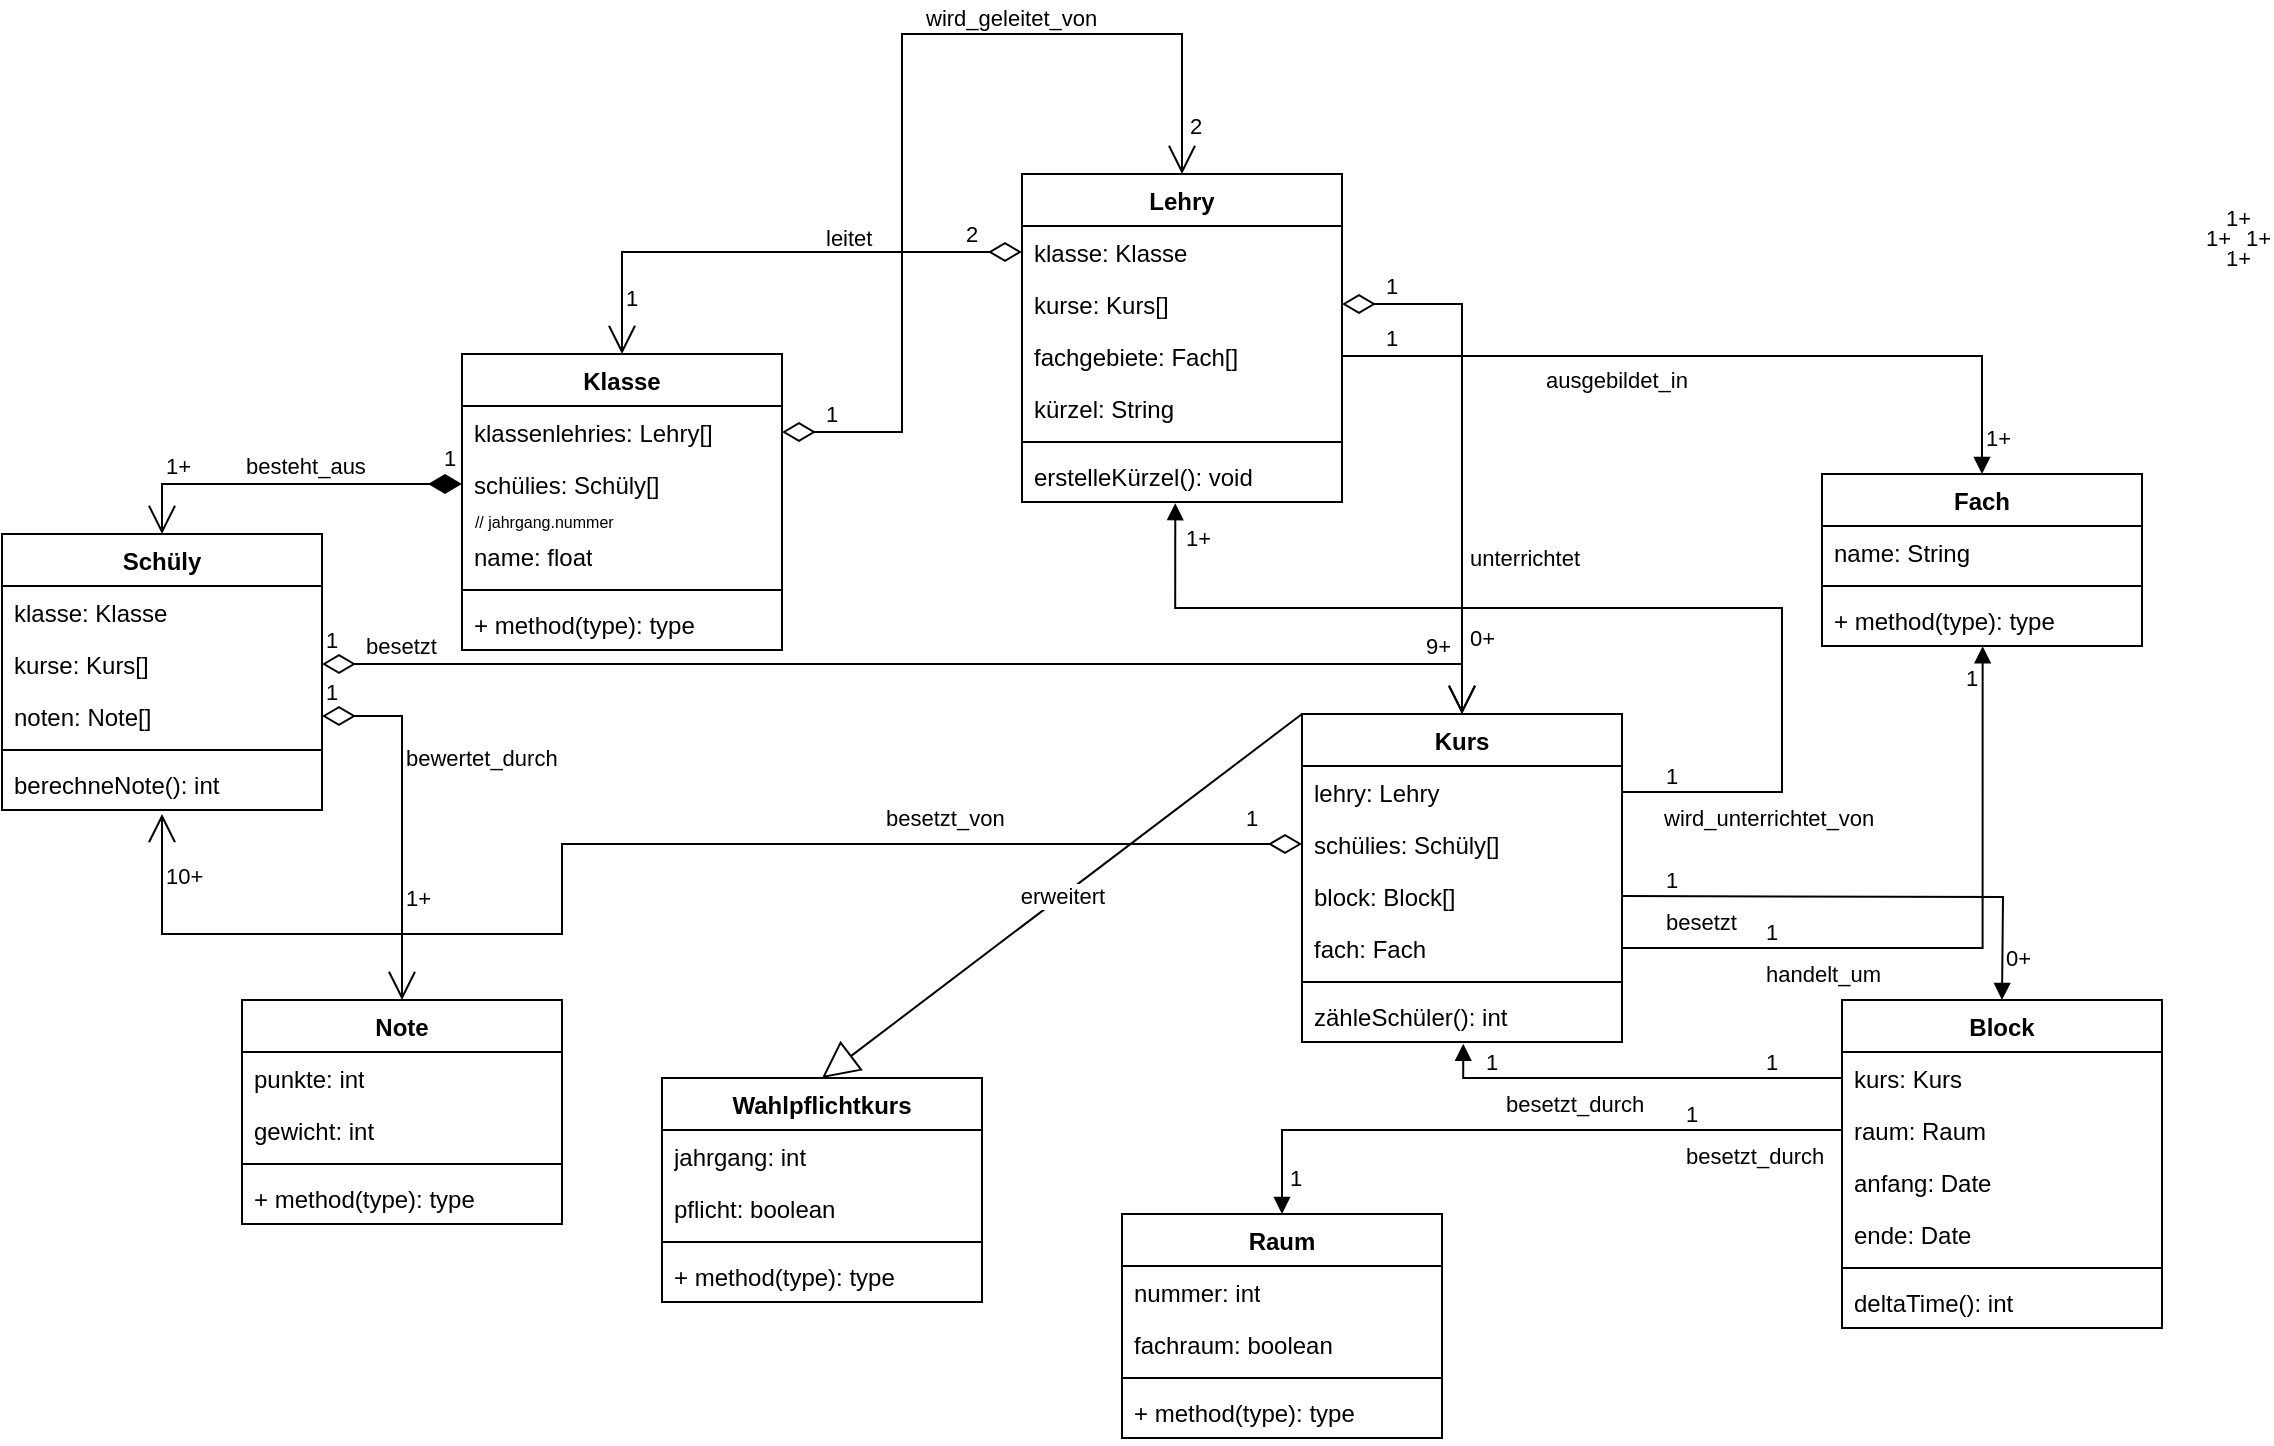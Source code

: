 <mxfile version="21.7.5" type="github">
  <diagram name="Page-1" id="dtJzsJgUxtqX0qayBi3o">
    <mxGraphModel dx="2074" dy="2178" grid="1" gridSize="10" guides="1" tooltips="1" connect="1" arrows="1" fold="1" page="1" pageScale="1" pageWidth="850" pageHeight="1100" math="0" shadow="0">
      <root>
        <mxCell id="0" />
        <mxCell id="1" parent="0" />
        <mxCell id="Ywo8sZGYOxIatxg1FXtq-1" value="Schüly" style="swimlane;fontStyle=1;align=center;verticalAlign=top;childLayout=stackLayout;horizontal=1;startSize=26;horizontalStack=0;resizeParent=1;resizeParentMax=0;resizeLast=0;collapsible=1;marginBottom=0;whiteSpace=wrap;html=1;" vertex="1" parent="1">
          <mxGeometry x="50" y="170" width="160" height="138" as="geometry" />
        </mxCell>
        <mxCell id="Ywo8sZGYOxIatxg1FXtq-5" value="klasse: Klasse" style="text;strokeColor=none;fillColor=none;align=left;verticalAlign=top;spacingLeft=4;spacingRight=4;overflow=hidden;rotatable=0;points=[[0,0.5],[1,0.5]];portConstraint=eastwest;whiteSpace=wrap;html=1;" vertex="1" parent="Ywo8sZGYOxIatxg1FXtq-1">
          <mxGeometry y="26" width="160" height="26" as="geometry" />
        </mxCell>
        <mxCell id="Ywo8sZGYOxIatxg1FXtq-38" value="kurse: Kurs[]" style="text;strokeColor=none;fillColor=none;align=left;verticalAlign=top;spacingLeft=4;spacingRight=4;overflow=hidden;rotatable=0;points=[[0,0.5],[1,0.5]];portConstraint=eastwest;whiteSpace=wrap;html=1;" vertex="1" parent="Ywo8sZGYOxIatxg1FXtq-1">
          <mxGeometry y="52" width="160" height="26" as="geometry" />
        </mxCell>
        <mxCell id="Ywo8sZGYOxIatxg1FXtq-64" value="noten: Note[]" style="text;strokeColor=none;fillColor=none;align=left;verticalAlign=top;spacingLeft=4;spacingRight=4;overflow=hidden;rotatable=0;points=[[0,0.5],[1,0.5]];portConstraint=eastwest;whiteSpace=wrap;html=1;" vertex="1" parent="Ywo8sZGYOxIatxg1FXtq-1">
          <mxGeometry y="78" width="160" height="26" as="geometry" />
        </mxCell>
        <mxCell id="Ywo8sZGYOxIatxg1FXtq-3" value="" style="line;strokeWidth=1;fillColor=none;align=left;verticalAlign=middle;spacingTop=-1;spacingLeft=3;spacingRight=3;rotatable=0;labelPosition=right;points=[];portConstraint=eastwest;strokeColor=inherit;" vertex="1" parent="Ywo8sZGYOxIatxg1FXtq-1">
          <mxGeometry y="104" width="160" height="8" as="geometry" />
        </mxCell>
        <mxCell id="Ywo8sZGYOxIatxg1FXtq-4" value="berechneNote(): int" style="text;strokeColor=none;fillColor=none;align=left;verticalAlign=top;spacingLeft=4;spacingRight=4;overflow=hidden;rotatable=0;points=[[0,0.5],[1,0.5]];portConstraint=eastwest;whiteSpace=wrap;html=1;" vertex="1" parent="Ywo8sZGYOxIatxg1FXtq-1">
          <mxGeometry y="112" width="160" height="26" as="geometry" />
        </mxCell>
        <mxCell id="Ywo8sZGYOxIatxg1FXtq-6" value="Lehry" style="swimlane;fontStyle=1;align=center;verticalAlign=top;childLayout=stackLayout;horizontal=1;startSize=26;horizontalStack=0;resizeParent=1;resizeParentMax=0;resizeLast=0;collapsible=1;marginBottom=0;whiteSpace=wrap;html=1;" vertex="1" parent="1">
          <mxGeometry x="560" y="-10" width="160" height="164" as="geometry" />
        </mxCell>
        <mxCell id="Ywo8sZGYOxIatxg1FXtq-42" value="klasse: Klasse" style="text;strokeColor=none;fillColor=none;align=left;verticalAlign=top;spacingLeft=4;spacingRight=4;overflow=hidden;rotatable=0;points=[[0,0.5],[1,0.5]];portConstraint=eastwest;whiteSpace=wrap;html=1;" vertex="1" parent="Ywo8sZGYOxIatxg1FXtq-6">
          <mxGeometry y="26" width="160" height="26" as="geometry" />
        </mxCell>
        <mxCell id="Ywo8sZGYOxIatxg1FXtq-7" value="kurse: Kurs[]" style="text;strokeColor=none;fillColor=none;align=left;verticalAlign=top;spacingLeft=4;spacingRight=4;overflow=hidden;rotatable=0;points=[[0,0.5],[1,0.5]];portConstraint=eastwest;whiteSpace=wrap;html=1;" vertex="1" parent="Ywo8sZGYOxIatxg1FXtq-6">
          <mxGeometry y="52" width="160" height="26" as="geometry" />
        </mxCell>
        <mxCell id="Ywo8sZGYOxIatxg1FXtq-93" value="fachgebiete: Fach[]" style="text;strokeColor=none;fillColor=none;align=left;verticalAlign=top;spacingLeft=4;spacingRight=4;overflow=hidden;rotatable=0;points=[[0,0.5],[1,0.5]];portConstraint=eastwest;whiteSpace=wrap;html=1;" vertex="1" parent="Ywo8sZGYOxIatxg1FXtq-6">
          <mxGeometry y="78" width="160" height="26" as="geometry" />
        </mxCell>
        <mxCell id="Ywo8sZGYOxIatxg1FXtq-105" value="kürzel: String" style="text;strokeColor=none;fillColor=none;align=left;verticalAlign=top;spacingLeft=4;spacingRight=4;overflow=hidden;rotatable=0;points=[[0,0.5],[1,0.5]];portConstraint=eastwest;whiteSpace=wrap;html=1;" vertex="1" parent="Ywo8sZGYOxIatxg1FXtq-6">
          <mxGeometry y="104" width="160" height="26" as="geometry" />
        </mxCell>
        <mxCell id="Ywo8sZGYOxIatxg1FXtq-8" value="" style="line;strokeWidth=1;fillColor=none;align=left;verticalAlign=middle;spacingTop=-1;spacingLeft=3;spacingRight=3;rotatable=0;labelPosition=right;points=[];portConstraint=eastwest;strokeColor=inherit;" vertex="1" parent="Ywo8sZGYOxIatxg1FXtq-6">
          <mxGeometry y="130" width="160" height="8" as="geometry" />
        </mxCell>
        <mxCell id="Ywo8sZGYOxIatxg1FXtq-9" value="erstelleKürzel(): void" style="text;strokeColor=none;fillColor=none;align=left;verticalAlign=top;spacingLeft=4;spacingRight=4;overflow=hidden;rotatable=0;points=[[0,0.5],[1,0.5]];portConstraint=eastwest;whiteSpace=wrap;html=1;" vertex="1" parent="Ywo8sZGYOxIatxg1FXtq-6">
          <mxGeometry y="138" width="160" height="26" as="geometry" />
        </mxCell>
        <mxCell id="Ywo8sZGYOxIatxg1FXtq-10" value="Kurs" style="swimlane;fontStyle=1;align=center;verticalAlign=top;childLayout=stackLayout;horizontal=1;startSize=26;horizontalStack=0;resizeParent=1;resizeParentMax=0;resizeLast=0;collapsible=1;marginBottom=0;whiteSpace=wrap;html=1;" vertex="1" parent="1">
          <mxGeometry x="700" y="260" width="160" height="164" as="geometry" />
        </mxCell>
        <mxCell id="Ywo8sZGYOxIatxg1FXtq-11" value="&lt;div&gt;lehry: Lehry&lt;/div&gt;" style="text;strokeColor=none;fillColor=none;align=left;verticalAlign=top;spacingLeft=4;spacingRight=4;overflow=hidden;rotatable=0;points=[[0,0.5],[1,0.5]];portConstraint=eastwest;whiteSpace=wrap;html=1;" vertex="1" parent="Ywo8sZGYOxIatxg1FXtq-10">
          <mxGeometry y="26" width="160" height="26" as="geometry" />
        </mxCell>
        <mxCell id="Ywo8sZGYOxIatxg1FXtq-55" value="schülies: Schüly[]" style="text;strokeColor=none;fillColor=none;align=left;verticalAlign=top;spacingLeft=4;spacingRight=4;overflow=hidden;rotatable=0;points=[[0,0.5],[1,0.5]];portConstraint=eastwest;whiteSpace=wrap;html=1;" vertex="1" parent="Ywo8sZGYOxIatxg1FXtq-10">
          <mxGeometry y="52" width="160" height="26" as="geometry" />
        </mxCell>
        <mxCell id="Ywo8sZGYOxIatxg1FXtq-68" value="block: Block[]" style="text;strokeColor=none;fillColor=none;align=left;verticalAlign=top;spacingLeft=4;spacingRight=4;overflow=hidden;rotatable=0;points=[[0,0.5],[1,0.5]];portConstraint=eastwest;whiteSpace=wrap;html=1;" vertex="1" parent="Ywo8sZGYOxIatxg1FXtq-10">
          <mxGeometry y="78" width="160" height="26" as="geometry" />
        </mxCell>
        <mxCell id="Ywo8sZGYOxIatxg1FXtq-83" value="&lt;div&gt;fach: Fach&lt;/div&gt;&lt;div&gt;&lt;br&gt;&lt;/div&gt;" style="text;strokeColor=none;fillColor=none;align=left;verticalAlign=top;spacingLeft=4;spacingRight=4;overflow=hidden;rotatable=0;points=[[0,0.5],[1,0.5]];portConstraint=eastwest;whiteSpace=wrap;html=1;" vertex="1" parent="Ywo8sZGYOxIatxg1FXtq-10">
          <mxGeometry y="104" width="160" height="26" as="geometry" />
        </mxCell>
        <mxCell id="Ywo8sZGYOxIatxg1FXtq-12" value="" style="line;strokeWidth=1;fillColor=none;align=left;verticalAlign=middle;spacingTop=-1;spacingLeft=3;spacingRight=3;rotatable=0;labelPosition=right;points=[];portConstraint=eastwest;strokeColor=inherit;" vertex="1" parent="Ywo8sZGYOxIatxg1FXtq-10">
          <mxGeometry y="130" width="160" height="8" as="geometry" />
        </mxCell>
        <mxCell id="Ywo8sZGYOxIatxg1FXtq-13" value="zähleSchüler(): int" style="text;strokeColor=none;fillColor=none;align=left;verticalAlign=top;spacingLeft=4;spacingRight=4;overflow=hidden;rotatable=0;points=[[0,0.5],[1,0.5]];portConstraint=eastwest;whiteSpace=wrap;html=1;" vertex="1" parent="Ywo8sZGYOxIatxg1FXtq-10">
          <mxGeometry y="138" width="160" height="26" as="geometry" />
        </mxCell>
        <mxCell id="Ywo8sZGYOxIatxg1FXtq-14" value="Klasse" style="swimlane;fontStyle=1;align=center;verticalAlign=top;childLayout=stackLayout;horizontal=1;startSize=26;horizontalStack=0;resizeParent=1;resizeParentMax=0;resizeLast=0;collapsible=1;marginBottom=0;whiteSpace=wrap;html=1;" vertex="1" parent="1">
          <mxGeometry x="280" y="80" width="160" height="148" as="geometry">
            <mxRectangle x="130" y="10" width="80" height="30" as="alternateBounds" />
          </mxGeometry>
        </mxCell>
        <mxCell id="Ywo8sZGYOxIatxg1FXtq-2" value="&lt;div&gt;klassenlehries: Lehry[]&lt;/div&gt;&lt;div&gt;&lt;br&gt;&lt;/div&gt;" style="text;strokeColor=none;fillColor=none;align=left;verticalAlign=top;spacingLeft=4;spacingRight=4;overflow=hidden;rotatable=0;points=[[0,0.5],[1,0.5]];portConstraint=eastwest;whiteSpace=wrap;html=1;" vertex="1" parent="Ywo8sZGYOxIatxg1FXtq-14">
          <mxGeometry y="26" width="160" height="26" as="geometry" />
        </mxCell>
        <mxCell id="Ywo8sZGYOxIatxg1FXtq-39" value="schülies: Schüly[]" style="text;strokeColor=none;fillColor=none;align=left;verticalAlign=top;spacingLeft=4;spacingRight=4;overflow=hidden;rotatable=0;points=[[0,0.5],[1,0.5]];portConstraint=eastwest;whiteSpace=wrap;html=1;" vertex="1" parent="Ywo8sZGYOxIatxg1FXtq-14">
          <mxGeometry y="52" width="160" height="26" as="geometry" />
        </mxCell>
        <mxCell id="Ywo8sZGYOxIatxg1FXtq-98" value="&lt;div align=&quot;left&quot;&gt;&lt;font style=&quot;font-size: 8px;&quot;&gt;&amp;nbsp; // jahrgang.nummer&lt;/font&gt;&lt;/div&gt;" style="text;html=1;strokeColor=none;fillColor=none;align=left;verticalAlign=middle;whiteSpace=wrap;rounded=0;" vertex="1" parent="Ywo8sZGYOxIatxg1FXtq-14">
          <mxGeometry y="78" width="160" height="10" as="geometry" />
        </mxCell>
        <mxCell id="Ywo8sZGYOxIatxg1FXtq-97" value="name: float" style="text;strokeColor=none;fillColor=none;align=left;verticalAlign=top;spacingLeft=4;spacingRight=4;overflow=hidden;rotatable=0;points=[[0,0.5],[1,0.5]];portConstraint=eastwest;whiteSpace=wrap;html=1;" vertex="1" parent="Ywo8sZGYOxIatxg1FXtq-14">
          <mxGeometry y="88" width="160" height="26" as="geometry" />
        </mxCell>
        <mxCell id="Ywo8sZGYOxIatxg1FXtq-16" value="" style="line;strokeWidth=1;fillColor=none;align=left;verticalAlign=middle;spacingTop=-1;spacingLeft=3;spacingRight=3;rotatable=0;labelPosition=right;points=[];portConstraint=eastwest;strokeColor=inherit;" vertex="1" parent="Ywo8sZGYOxIatxg1FXtq-14">
          <mxGeometry y="114" width="160" height="8" as="geometry" />
        </mxCell>
        <mxCell id="Ywo8sZGYOxIatxg1FXtq-17" value="+ method(type): type" style="text;strokeColor=none;fillColor=none;align=left;verticalAlign=top;spacingLeft=4;spacingRight=4;overflow=hidden;rotatable=0;points=[[0,0.5],[1,0.5]];portConstraint=eastwest;whiteSpace=wrap;html=1;" vertex="1" parent="Ywo8sZGYOxIatxg1FXtq-14">
          <mxGeometry y="122" width="160" height="26" as="geometry" />
        </mxCell>
        <mxCell id="Ywo8sZGYOxIatxg1FXtq-18" value="Wahlpflichtkurs" style="swimlane;fontStyle=1;align=center;verticalAlign=top;childLayout=stackLayout;horizontal=1;startSize=26;horizontalStack=0;resizeParent=1;resizeParentMax=0;resizeLast=0;collapsible=1;marginBottom=0;whiteSpace=wrap;html=1;" vertex="1" parent="1">
          <mxGeometry x="380" y="442" width="160" height="112" as="geometry" />
        </mxCell>
        <mxCell id="Ywo8sZGYOxIatxg1FXtq-19" value="jahrgang: int" style="text;strokeColor=none;fillColor=none;align=left;verticalAlign=top;spacingLeft=4;spacingRight=4;overflow=hidden;rotatable=0;points=[[0,0.5],[1,0.5]];portConstraint=eastwest;whiteSpace=wrap;html=1;" vertex="1" parent="Ywo8sZGYOxIatxg1FXtq-18">
          <mxGeometry y="26" width="160" height="26" as="geometry" />
        </mxCell>
        <mxCell id="Ywo8sZGYOxIatxg1FXtq-99" value="pflicht: boolean" style="text;strokeColor=none;fillColor=none;align=left;verticalAlign=top;spacingLeft=4;spacingRight=4;overflow=hidden;rotatable=0;points=[[0,0.5],[1,0.5]];portConstraint=eastwest;whiteSpace=wrap;html=1;" vertex="1" parent="Ywo8sZGYOxIatxg1FXtq-18">
          <mxGeometry y="52" width="160" height="26" as="geometry" />
        </mxCell>
        <mxCell id="Ywo8sZGYOxIatxg1FXtq-20" value="" style="line;strokeWidth=1;fillColor=none;align=left;verticalAlign=middle;spacingTop=-1;spacingLeft=3;spacingRight=3;rotatable=0;labelPosition=right;points=[];portConstraint=eastwest;strokeColor=inherit;" vertex="1" parent="Ywo8sZGYOxIatxg1FXtq-18">
          <mxGeometry y="78" width="160" height="8" as="geometry" />
        </mxCell>
        <mxCell id="Ywo8sZGYOxIatxg1FXtq-21" value="+ method(type): type" style="text;strokeColor=none;fillColor=none;align=left;verticalAlign=top;spacingLeft=4;spacingRight=4;overflow=hidden;rotatable=0;points=[[0,0.5],[1,0.5]];portConstraint=eastwest;whiteSpace=wrap;html=1;" vertex="1" parent="Ywo8sZGYOxIatxg1FXtq-18">
          <mxGeometry y="86" width="160" height="26" as="geometry" />
        </mxCell>
        <mxCell id="Ywo8sZGYOxIatxg1FXtq-22" value="Block" style="swimlane;fontStyle=1;align=center;verticalAlign=top;childLayout=stackLayout;horizontal=1;startSize=26;horizontalStack=0;resizeParent=1;resizeParentMax=0;resizeLast=0;collapsible=1;marginBottom=0;whiteSpace=wrap;html=1;" vertex="1" parent="1">
          <mxGeometry x="970" y="403" width="160" height="164" as="geometry" />
        </mxCell>
        <mxCell id="Ywo8sZGYOxIatxg1FXtq-23" value="kurs: Kurs" style="text;strokeColor=none;fillColor=none;align=left;verticalAlign=top;spacingLeft=4;spacingRight=4;overflow=hidden;rotatable=0;points=[[0,0.5],[1,0.5]];portConstraint=eastwest;whiteSpace=wrap;html=1;" vertex="1" parent="Ywo8sZGYOxIatxg1FXtq-22">
          <mxGeometry y="26" width="160" height="26" as="geometry" />
        </mxCell>
        <mxCell id="Ywo8sZGYOxIatxg1FXtq-69" value="raum: Raum" style="text;strokeColor=none;fillColor=none;align=left;verticalAlign=top;spacingLeft=4;spacingRight=4;overflow=hidden;rotatable=0;points=[[0,0.5],[1,0.5]];portConstraint=eastwest;whiteSpace=wrap;html=1;" vertex="1" parent="Ywo8sZGYOxIatxg1FXtq-22">
          <mxGeometry y="52" width="160" height="26" as="geometry" />
        </mxCell>
        <mxCell id="Ywo8sZGYOxIatxg1FXtq-66" value="anfang: Date" style="text;strokeColor=none;fillColor=none;align=left;verticalAlign=top;spacingLeft=4;spacingRight=4;overflow=hidden;rotatable=0;points=[[0,0.5],[1,0.5]];portConstraint=eastwest;whiteSpace=wrap;html=1;" vertex="1" parent="Ywo8sZGYOxIatxg1FXtq-22">
          <mxGeometry y="78" width="160" height="26" as="geometry" />
        </mxCell>
        <mxCell id="Ywo8sZGYOxIatxg1FXtq-67" value="ende: Date" style="text;strokeColor=none;fillColor=none;align=left;verticalAlign=top;spacingLeft=4;spacingRight=4;overflow=hidden;rotatable=0;points=[[0,0.5],[1,0.5]];portConstraint=eastwest;whiteSpace=wrap;html=1;" vertex="1" parent="Ywo8sZGYOxIatxg1FXtq-22">
          <mxGeometry y="104" width="160" height="26" as="geometry" />
        </mxCell>
        <mxCell id="Ywo8sZGYOxIatxg1FXtq-24" value="" style="line;strokeWidth=1;fillColor=none;align=left;verticalAlign=middle;spacingTop=-1;spacingLeft=3;spacingRight=3;rotatable=0;labelPosition=right;points=[];portConstraint=eastwest;strokeColor=inherit;" vertex="1" parent="Ywo8sZGYOxIatxg1FXtq-22">
          <mxGeometry y="130" width="160" height="8" as="geometry" />
        </mxCell>
        <mxCell id="Ywo8sZGYOxIatxg1FXtq-25" value="deltaTime(): int" style="text;strokeColor=none;fillColor=none;align=left;verticalAlign=top;spacingLeft=4;spacingRight=4;overflow=hidden;rotatable=0;points=[[0,0.5],[1,0.5]];portConstraint=eastwest;whiteSpace=wrap;html=1;" vertex="1" parent="Ywo8sZGYOxIatxg1FXtq-22">
          <mxGeometry y="138" width="160" height="26" as="geometry" />
        </mxCell>
        <mxCell id="Ywo8sZGYOxIatxg1FXtq-26" value="Raum" style="swimlane;fontStyle=1;align=center;verticalAlign=top;childLayout=stackLayout;horizontal=1;startSize=26;horizontalStack=0;resizeParent=1;resizeParentMax=0;resizeLast=0;collapsible=1;marginBottom=0;whiteSpace=wrap;html=1;" vertex="1" parent="1">
          <mxGeometry x="610" y="510" width="160" height="112" as="geometry" />
        </mxCell>
        <mxCell id="Ywo8sZGYOxIatxg1FXtq-27" value="nummer: int" style="text;strokeColor=none;fillColor=none;align=left;verticalAlign=top;spacingLeft=4;spacingRight=4;overflow=hidden;rotatable=0;points=[[0,0.5],[1,0.5]];portConstraint=eastwest;whiteSpace=wrap;html=1;" vertex="1" parent="Ywo8sZGYOxIatxg1FXtq-26">
          <mxGeometry y="26" width="160" height="26" as="geometry" />
        </mxCell>
        <mxCell id="Ywo8sZGYOxIatxg1FXtq-76" value="fachraum: boolean" style="text;strokeColor=none;fillColor=none;align=left;verticalAlign=top;spacingLeft=4;spacingRight=4;overflow=hidden;rotatable=0;points=[[0,0.5],[1,0.5]];portConstraint=eastwest;whiteSpace=wrap;html=1;" vertex="1" parent="Ywo8sZGYOxIatxg1FXtq-26">
          <mxGeometry y="52" width="160" height="26" as="geometry" />
        </mxCell>
        <mxCell id="Ywo8sZGYOxIatxg1FXtq-28" value="" style="line;strokeWidth=1;fillColor=none;align=left;verticalAlign=middle;spacingTop=-1;spacingLeft=3;spacingRight=3;rotatable=0;labelPosition=right;points=[];portConstraint=eastwest;strokeColor=inherit;" vertex="1" parent="Ywo8sZGYOxIatxg1FXtq-26">
          <mxGeometry y="78" width="160" height="8" as="geometry" />
        </mxCell>
        <mxCell id="Ywo8sZGYOxIatxg1FXtq-29" value="+ method(type): type" style="text;strokeColor=none;fillColor=none;align=left;verticalAlign=top;spacingLeft=4;spacingRight=4;overflow=hidden;rotatable=0;points=[[0,0.5],[1,0.5]];portConstraint=eastwest;whiteSpace=wrap;html=1;" vertex="1" parent="Ywo8sZGYOxIatxg1FXtq-26">
          <mxGeometry y="86" width="160" height="26" as="geometry" />
        </mxCell>
        <mxCell id="Ywo8sZGYOxIatxg1FXtq-30" value="Note" style="swimlane;fontStyle=1;align=center;verticalAlign=top;childLayout=stackLayout;horizontal=1;startSize=26;horizontalStack=0;resizeParent=1;resizeParentMax=0;resizeLast=0;collapsible=1;marginBottom=0;whiteSpace=wrap;html=1;" vertex="1" parent="1">
          <mxGeometry x="170" y="403" width="160" height="112" as="geometry" />
        </mxCell>
        <mxCell id="Ywo8sZGYOxIatxg1FXtq-31" value="&lt;div&gt;punkte: int&lt;/div&gt;" style="text;strokeColor=none;fillColor=none;align=left;verticalAlign=top;spacingLeft=4;spacingRight=4;overflow=hidden;rotatable=0;points=[[0,0.5],[1,0.5]];portConstraint=eastwest;whiteSpace=wrap;html=1;" vertex="1" parent="Ywo8sZGYOxIatxg1FXtq-30">
          <mxGeometry y="26" width="160" height="26" as="geometry" />
        </mxCell>
        <mxCell id="Ywo8sZGYOxIatxg1FXtq-63" value="gewicht: int" style="text;strokeColor=none;fillColor=none;align=left;verticalAlign=top;spacingLeft=4;spacingRight=4;overflow=hidden;rotatable=0;points=[[0,0.5],[1,0.5]];portConstraint=eastwest;whiteSpace=wrap;html=1;" vertex="1" parent="Ywo8sZGYOxIatxg1FXtq-30">
          <mxGeometry y="52" width="160" height="26" as="geometry" />
        </mxCell>
        <mxCell id="Ywo8sZGYOxIatxg1FXtq-32" value="" style="line;strokeWidth=1;fillColor=none;align=left;verticalAlign=middle;spacingTop=-1;spacingLeft=3;spacingRight=3;rotatable=0;labelPosition=right;points=[];portConstraint=eastwest;strokeColor=inherit;" vertex="1" parent="Ywo8sZGYOxIatxg1FXtq-30">
          <mxGeometry y="78" width="160" height="8" as="geometry" />
        </mxCell>
        <mxCell id="Ywo8sZGYOxIatxg1FXtq-33" value="+ method(type): type" style="text;strokeColor=none;fillColor=none;align=left;verticalAlign=top;spacingLeft=4;spacingRight=4;overflow=hidden;rotatable=0;points=[[0,0.5],[1,0.5]];portConstraint=eastwest;whiteSpace=wrap;html=1;" vertex="1" parent="Ywo8sZGYOxIatxg1FXtq-30">
          <mxGeometry y="86" width="160" height="26" as="geometry" />
        </mxCell>
        <mxCell id="Ywo8sZGYOxIatxg1FXtq-45" value="1" style="endArrow=open;html=1;endSize=12;startArrow=diamondThin;startSize=14;startFill=0;edgeStyle=orthogonalEdgeStyle;align=left;verticalAlign=bottom;exitX=1;exitY=0.5;exitDx=0;exitDy=0;shadow=0;rounded=0;" edge="1" parent="1" source="Ywo8sZGYOxIatxg1FXtq-7" target="Ywo8sZGYOxIatxg1FXtq-10">
          <mxGeometry x="-0.849" relative="1" as="geometry">
            <mxPoint x="490" y="140" as="sourcePoint" />
            <mxPoint x="650" y="140" as="targetPoint" />
            <mxPoint as="offset" />
          </mxGeometry>
        </mxCell>
        <mxCell id="Ywo8sZGYOxIatxg1FXtq-51" value="9+" style="endArrow=open;html=1;endSize=12;startArrow=diamondThin;startSize=14;startFill=0;edgeStyle=orthogonalEdgeStyle;align=left;verticalAlign=bottom;rounded=0;entryX=0.5;entryY=0;entryDx=0;entryDy=0;strokeColor=default;" edge="1" parent="1" source="Ywo8sZGYOxIatxg1FXtq-38" target="Ywo8sZGYOxIatxg1FXtq-10">
          <mxGeometry x="0.849" relative="1" as="geometry">
            <mxPoint x="230" y="240" as="sourcePoint" />
            <mxPoint x="390" y="240" as="targetPoint" />
            <mxPoint as="offset" />
          </mxGeometry>
        </mxCell>
        <mxCell id="Ywo8sZGYOxIatxg1FXtq-65" value="1" style="endArrow=open;html=1;endSize=12;startArrow=diamondThin;startSize=14;startFill=0;edgeStyle=orthogonalEdgeStyle;align=left;verticalAlign=bottom;rounded=0;exitX=1;exitY=0.5;exitDx=0;exitDy=0;entryX=0.5;entryY=0;entryDx=0;entryDy=0;" edge="1" parent="1" source="Ywo8sZGYOxIatxg1FXtq-64" target="Ywo8sZGYOxIatxg1FXtq-30">
          <mxGeometry x="-1" y="3" relative="1" as="geometry">
            <mxPoint x="230" y="260" as="sourcePoint" />
            <mxPoint x="390" y="260" as="targetPoint" />
          </mxGeometry>
        </mxCell>
        <mxCell id="Ywo8sZGYOxIatxg1FXtq-74" value="1+" style="endArrow=open;html=1;endSize=12;startArrow=diamondThin;startSize=14;startFill=1;edgeStyle=orthogonalEdgeStyle;align=left;verticalAlign=bottom;rounded=0;exitX=0;exitY=0.5;exitDx=0;exitDy=0;" edge="1" parent="1" source="Ywo8sZGYOxIatxg1FXtq-39" target="Ywo8sZGYOxIatxg1FXtq-1">
          <mxGeometry x="0.714" relative="1" as="geometry">
            <mxPoint x="260" y="200" as="sourcePoint" />
            <mxPoint x="420" y="200" as="targetPoint" />
            <mxPoint as="offset" />
          </mxGeometry>
        </mxCell>
        <mxCell id="Ywo8sZGYOxIatxg1FXtq-75" value="erweitert" style="endArrow=block;endSize=16;endFill=0;html=1;rounded=0;exitX=0;exitY=0;exitDx=0;exitDy=0;entryX=0.5;entryY=0;entryDx=0;entryDy=0;" edge="1" parent="1" source="Ywo8sZGYOxIatxg1FXtq-10" target="Ywo8sZGYOxIatxg1FXtq-18">
          <mxGeometry width="160" relative="1" as="geometry">
            <mxPoint x="490" y="430" as="sourcePoint" />
            <mxPoint x="650" y="430" as="targetPoint" />
          </mxGeometry>
        </mxCell>
        <mxCell id="Ywo8sZGYOxIatxg1FXtq-79" value="besetzt_durch" style="endArrow=block;endFill=1;html=1;edgeStyle=orthogonalEdgeStyle;align=left;verticalAlign=top;rounded=0;exitX=0;exitY=0.5;exitDx=0;exitDy=0;entryX=0.504;entryY=1.033;entryDx=0;entryDy=0;entryPerimeter=0;" edge="1" parent="1" source="Ywo8sZGYOxIatxg1FXtq-23" target="Ywo8sZGYOxIatxg1FXtq-13">
          <mxGeometry x="0.646" relative="1" as="geometry">
            <mxPoint x="800" y="490" as="sourcePoint" />
            <mxPoint x="960" y="490" as="targetPoint" />
            <mxPoint as="offset" />
          </mxGeometry>
        </mxCell>
        <mxCell id="Ywo8sZGYOxIatxg1FXtq-80" value="1" style="edgeLabel;resizable=0;html=1;align=left;verticalAlign=bottom;" connectable="0" vertex="1" parent="Ywo8sZGYOxIatxg1FXtq-79">
          <mxGeometry x="-1" relative="1" as="geometry">
            <mxPoint x="-40" as="offset" />
          </mxGeometry>
        </mxCell>
        <mxCell id="Ywo8sZGYOxIatxg1FXtq-171" value="1" style="edgeLabel;resizable=0;html=1;align=left;verticalAlign=bottom;spacingBottom=-2;" connectable="0" vertex="1" parent="Ywo8sZGYOxIatxg1FXtq-79">
          <mxGeometry x="-1" relative="1" as="geometry">
            <mxPoint x="-180" y="-2" as="offset" />
          </mxGeometry>
        </mxCell>
        <mxCell id="Ywo8sZGYOxIatxg1FXtq-81" value="besetzt_durch" style="endArrow=block;endFill=1;html=1;edgeStyle=orthogonalEdgeStyle;align=left;verticalAlign=top;rounded=0;exitX=0;exitY=0.5;exitDx=0;exitDy=0;" edge="1" parent="1" source="Ywo8sZGYOxIatxg1FXtq-69" target="Ywo8sZGYOxIatxg1FXtq-26">
          <mxGeometry x="-0.503" relative="1" as="geometry">
            <mxPoint x="840" y="540" as="sourcePoint" />
            <mxPoint x="1000" y="540" as="targetPoint" />
            <mxPoint as="offset" />
          </mxGeometry>
        </mxCell>
        <mxCell id="Ywo8sZGYOxIatxg1FXtq-82" value="1" style="edgeLabel;resizable=0;html=1;align=left;verticalAlign=bottom;" connectable="0" vertex="1" parent="Ywo8sZGYOxIatxg1FXtq-81">
          <mxGeometry x="-1" relative="1" as="geometry">
            <mxPoint x="-80" as="offset" />
          </mxGeometry>
        </mxCell>
        <mxCell id="Ywo8sZGYOxIatxg1FXtq-174" value="1" style="edgeLabel;resizable=0;html=1;align=left;verticalAlign=bottom;spacingLeft=2;" connectable="0" vertex="1" parent="Ywo8sZGYOxIatxg1FXtq-81">
          <mxGeometry x="-1" relative="1" as="geometry">
            <mxPoint x="-280" y="32" as="offset" />
          </mxGeometry>
        </mxCell>
        <mxCell id="Ywo8sZGYOxIatxg1FXtq-84" value="Fach" style="swimlane;fontStyle=1;align=center;verticalAlign=top;childLayout=stackLayout;horizontal=1;startSize=26;horizontalStack=0;resizeParent=1;resizeParentMax=0;resizeLast=0;collapsible=1;marginBottom=0;whiteSpace=wrap;html=1;" vertex="1" parent="1">
          <mxGeometry x="960" y="140" width="160" height="86" as="geometry" />
        </mxCell>
        <mxCell id="Ywo8sZGYOxIatxg1FXtq-85" value="name: String" style="text;strokeColor=none;fillColor=none;align=left;verticalAlign=top;spacingLeft=4;spacingRight=4;overflow=hidden;rotatable=0;points=[[0,0.5],[1,0.5]];portConstraint=eastwest;whiteSpace=wrap;html=1;" vertex="1" parent="Ywo8sZGYOxIatxg1FXtq-84">
          <mxGeometry y="26" width="160" height="26" as="geometry" />
        </mxCell>
        <mxCell id="Ywo8sZGYOxIatxg1FXtq-86" value="" style="line;strokeWidth=1;fillColor=none;align=left;verticalAlign=middle;spacingTop=-1;spacingLeft=3;spacingRight=3;rotatable=0;labelPosition=right;points=[];portConstraint=eastwest;strokeColor=inherit;" vertex="1" parent="Ywo8sZGYOxIatxg1FXtq-84">
          <mxGeometry y="52" width="160" height="8" as="geometry" />
        </mxCell>
        <mxCell id="Ywo8sZGYOxIatxg1FXtq-87" value="+ method(type): type" style="text;strokeColor=none;fillColor=none;align=left;verticalAlign=top;spacingLeft=4;spacingRight=4;overflow=hidden;rotatable=0;points=[[0,0.5],[1,0.5]];portConstraint=eastwest;whiteSpace=wrap;html=1;" vertex="1" parent="Ywo8sZGYOxIatxg1FXtq-84">
          <mxGeometry y="60" width="160" height="26" as="geometry" />
        </mxCell>
        <mxCell id="Ywo8sZGYOxIatxg1FXtq-89" value="handelt_um" style="endArrow=block;endFill=1;html=1;edgeStyle=orthogonalEdgeStyle;align=left;verticalAlign=top;rounded=0;exitX=1;exitY=0.5;exitDx=0;exitDy=0;entryX=0.502;entryY=1.006;entryDx=0;entryDy=0;entryPerimeter=0;" edge="1" parent="1" source="Ywo8sZGYOxIatxg1FXtq-83" target="Ywo8sZGYOxIatxg1FXtq-87">
          <mxGeometry x="-0.577" relative="1" as="geometry">
            <mxPoint x="970" y="280" as="sourcePoint" />
            <mxPoint x="1130" y="280" as="targetPoint" />
            <mxPoint as="offset" />
          </mxGeometry>
        </mxCell>
        <mxCell id="Ywo8sZGYOxIatxg1FXtq-90" value="1" style="edgeLabel;resizable=0;html=1;align=left;verticalAlign=bottom;" connectable="0" vertex="1" parent="Ywo8sZGYOxIatxg1FXtq-89">
          <mxGeometry x="-1" relative="1" as="geometry">
            <mxPoint x="70" as="offset" />
          </mxGeometry>
        </mxCell>
        <mxCell id="Ywo8sZGYOxIatxg1FXtq-91" value="besetzt" style="endArrow=block;endFill=1;html=1;edgeStyle=orthogonalEdgeStyle;align=left;verticalAlign=top;rounded=0;exitX=1;exitY=0.5;exitDx=0;exitDy=0;" edge="1" parent="1">
          <mxGeometry x="-0.835" relative="1" as="geometry">
            <mxPoint x="860" y="351" as="sourcePoint" />
            <mxPoint x="1050" y="403" as="targetPoint" />
            <mxPoint as="offset" />
          </mxGeometry>
        </mxCell>
        <mxCell id="Ywo8sZGYOxIatxg1FXtq-92" value="1" style="edgeLabel;resizable=0;html=1;align=left;verticalAlign=bottom;" connectable="0" vertex="1" parent="Ywo8sZGYOxIatxg1FXtq-91">
          <mxGeometry x="-1" relative="1" as="geometry">
            <mxPoint x="20" as="offset" />
          </mxGeometry>
        </mxCell>
        <mxCell id="Ywo8sZGYOxIatxg1FXtq-94" value="&lt;div&gt;ausgebildet_in&lt;/div&gt;" style="endArrow=block;endFill=1;html=1;edgeStyle=orthogonalEdgeStyle;align=left;verticalAlign=top;rounded=0;exitX=1;exitY=0.5;exitDx=0;exitDy=0;" edge="1" parent="1" source="Ywo8sZGYOxIatxg1FXtq-93" target="Ywo8sZGYOxIatxg1FXtq-84">
          <mxGeometry x="-0.472" y="1" relative="1" as="geometry">
            <mxPoint x="860" y="90" as="sourcePoint" />
            <mxPoint x="1020" y="90" as="targetPoint" />
            <mxPoint as="offset" />
          </mxGeometry>
        </mxCell>
        <mxCell id="Ywo8sZGYOxIatxg1FXtq-95" value="leitet" style="edgeLabel;resizable=0;html=1;align=left;verticalAlign=bottom;" connectable="0" vertex="1" parent="Ywo8sZGYOxIatxg1FXtq-94">
          <mxGeometry x="-1" relative="1" as="geometry">
            <mxPoint x="-260" y="-51" as="offset" />
          </mxGeometry>
        </mxCell>
        <mxCell id="Ywo8sZGYOxIatxg1FXtq-108" value="1" style="edgeLabel;resizable=0;html=1;align=left;verticalAlign=bottom;" connectable="0" vertex="1" parent="Ywo8sZGYOxIatxg1FXtq-94">
          <mxGeometry x="-1" relative="1" as="geometry">
            <mxPoint x="20" y="-1" as="offset" />
          </mxGeometry>
        </mxCell>
        <mxCell id="Ywo8sZGYOxIatxg1FXtq-120" value="1+" style="edgeLabel;resizable=0;html=1;align=left;verticalAlign=bottom;" connectable="0" vertex="1" parent="Ywo8sZGYOxIatxg1FXtq-94">
          <mxGeometry x="-1" relative="1" as="geometry">
            <mxPoint x="320" y="49" as="offset" />
          </mxGeometry>
        </mxCell>
        <mxCell id="Ywo8sZGYOxIatxg1FXtq-121" value="0+" style="edgeLabel;resizable=0;html=1;align=left;verticalAlign=bottom;spacingLeft=2;" connectable="0" vertex="1" parent="Ywo8sZGYOxIatxg1FXtq-94">
          <mxGeometry x="-1" relative="1" as="geometry">
            <mxPoint x="60" y="149" as="offset" />
          </mxGeometry>
        </mxCell>
        <mxCell id="Ywo8sZGYOxIatxg1FXtq-122" value="wird_geleitet_von" style="edgeLabel;resizable=0;html=1;align=left;verticalAlign=bottom;" connectable="0" vertex="1" parent="Ywo8sZGYOxIatxg1FXtq-94">
          <mxGeometry x="-1" relative="1" as="geometry">
            <mxPoint x="-210" y="-161" as="offset" />
          </mxGeometry>
        </mxCell>
        <mxCell id="Ywo8sZGYOxIatxg1FXtq-123" value="2" style="edgeLabel;resizable=0;html=1;align=left;verticalAlign=bottom;spacingLeft=2;spacingBottom=-4;" connectable="0" vertex="1" parent="Ywo8sZGYOxIatxg1FXtq-94">
          <mxGeometry x="-1" relative="1" as="geometry">
            <mxPoint x="-80" y="-111" as="offset" />
          </mxGeometry>
        </mxCell>
        <mxCell id="Ywo8sZGYOxIatxg1FXtq-124" value="1+" style="edgeLabel;resizable=0;html=1;align=left;verticalAlign=bottom;" connectable="0" vertex="1" parent="Ywo8sZGYOxIatxg1FXtq-94">
          <mxGeometry x="-1" relative="1" as="geometry">
            <mxPoint x="440" y="-61" as="offset" />
          </mxGeometry>
        </mxCell>
        <mxCell id="Ywo8sZGYOxIatxg1FXtq-125" value="1+" style="edgeLabel;resizable=0;html=1;align=left;verticalAlign=bottom;" connectable="0" vertex="1" parent="Ywo8sZGYOxIatxg1FXtq-94">
          <mxGeometry x="-1" relative="1" as="geometry">
            <mxPoint x="450" y="-51" as="offset" />
          </mxGeometry>
        </mxCell>
        <mxCell id="Ywo8sZGYOxIatxg1FXtq-126" value="besetzt" style="edgeLabel;resizable=0;html=1;align=left;verticalAlign=bottom;spacingLeft=0;spacingBottom=-4;" connectable="0" vertex="1" parent="Ywo8sZGYOxIatxg1FXtq-94">
          <mxGeometry x="-1" relative="1" as="geometry">
            <mxPoint x="-490" y="149" as="offset" />
          </mxGeometry>
        </mxCell>
        <mxCell id="Ywo8sZGYOxIatxg1FXtq-128" value="1+" style="edgeLabel;resizable=0;html=1;align=left;verticalAlign=bottom;" connectable="0" vertex="1" parent="Ywo8sZGYOxIatxg1FXtq-94">
          <mxGeometry x="-1" relative="1" as="geometry">
            <mxPoint x="440" y="-41" as="offset" />
          </mxGeometry>
        </mxCell>
        <mxCell id="Ywo8sZGYOxIatxg1FXtq-129" value="1+" style="edgeLabel;resizable=0;html=1;align=left;verticalAlign=bottom;" connectable="0" vertex="1" parent="Ywo8sZGYOxIatxg1FXtq-94">
          <mxGeometry x="-1" relative="1" as="geometry">
            <mxPoint x="430" y="-51" as="offset" />
          </mxGeometry>
        </mxCell>
        <mxCell id="Ywo8sZGYOxIatxg1FXtq-130" value="1" style="edgeLabel;resizable=0;html=1;align=left;verticalAlign=bottom;" connectable="0" vertex="1" parent="Ywo8sZGYOxIatxg1FXtq-94">
          <mxGeometry x="-1" relative="1" as="geometry">
            <mxPoint x="-360" y="-21" as="offset" />
          </mxGeometry>
        </mxCell>
        <mxCell id="Ywo8sZGYOxIatxg1FXtq-131" value="1+" style="edgeLabel;resizable=0;html=1;align=left;verticalAlign=bottom;" connectable="0" vertex="1" parent="Ywo8sZGYOxIatxg1FXtq-94">
          <mxGeometry x="-1" relative="1" as="geometry">
            <mxPoint x="-80" y="99" as="offset" />
          </mxGeometry>
        </mxCell>
        <mxCell id="Ywo8sZGYOxIatxg1FXtq-132" value="1" style="edgeLabel;resizable=0;html=1;align=left;verticalAlign=bottom;spacingBottom=-1;" connectable="0" vertex="1" parent="Ywo8sZGYOxIatxg1FXtq-94">
          <mxGeometry x="-1" relative="1" as="geometry">
            <mxPoint x="-510" y="149" as="offset" />
          </mxGeometry>
        </mxCell>
        <mxCell id="Ywo8sZGYOxIatxg1FXtq-133" value="besteht_aus" style="edgeLabel;resizable=0;html=1;align=left;verticalAlign=bottom;spacingBottom=-4;" connectable="0" vertex="1" parent="Ywo8sZGYOxIatxg1FXtq-94">
          <mxGeometry x="-1" relative="1" as="geometry">
            <mxPoint x="-550" y="59" as="offset" />
          </mxGeometry>
        </mxCell>
        <mxCell id="Ywo8sZGYOxIatxg1FXtq-134" value="&lt;div&gt;0+&lt;/div&gt;" style="edgeLabel;resizable=0;html=1;align=left;verticalAlign=bottom;" connectable="0" vertex="1" parent="Ywo8sZGYOxIatxg1FXtq-94">
          <mxGeometry x="-1" relative="1" as="geometry">
            <mxPoint x="330" y="309" as="offset" />
          </mxGeometry>
        </mxCell>
        <mxCell id="Ywo8sZGYOxIatxg1FXtq-135" value="1" style="edgeLabel;resizable=0;html=1;align=left;verticalAlign=bottom;" connectable="0" vertex="1" parent="Ywo8sZGYOxIatxg1FXtq-94">
          <mxGeometry x="-1" relative="1" as="geometry">
            <mxPoint x="310" y="169" as="offset" />
          </mxGeometry>
        </mxCell>
        <mxCell id="Ywo8sZGYOxIatxg1FXtq-136" value="&lt;div&gt;besetzt_von&lt;/div&gt;" style="edgeLabel;resizable=0;html=1;align=left;verticalAlign=bottom;" connectable="0" vertex="1" parent="Ywo8sZGYOxIatxg1FXtq-94">
          <mxGeometry x="-1" relative="1" as="geometry">
            <mxPoint x="-230" y="239" as="offset" />
          </mxGeometry>
        </mxCell>
        <mxCell id="Ywo8sZGYOxIatxg1FXtq-137" value="unterrichtet" style="edgeLabel;resizable=0;html=1;align=left;verticalAlign=bottom;spacingLeft=2;" connectable="0" vertex="1" parent="Ywo8sZGYOxIatxg1FXtq-94">
          <mxGeometry x="-1" relative="1" as="geometry">
            <mxPoint x="60" y="109" as="offset" />
          </mxGeometry>
        </mxCell>
        <mxCell id="Ywo8sZGYOxIatxg1FXtq-139" value="1+" style="edgeLabel;resizable=0;html=1;align=left;verticalAlign=bottom;" connectable="0" vertex="1" parent="Ywo8sZGYOxIatxg1FXtq-94">
          <mxGeometry x="-1" relative="1" as="geometry">
            <mxPoint x="-470" y="279" as="offset" />
          </mxGeometry>
        </mxCell>
        <mxCell id="Ywo8sZGYOxIatxg1FXtq-140" value="1" style="edgeLabel;resizable=0;html=1;align=left;verticalAlign=bottom;" connectable="0" vertex="1" parent="Ywo8sZGYOxIatxg1FXtq-94">
          <mxGeometry x="-1" relative="1" as="geometry">
            <mxPoint x="-50" y="239" as="offset" />
          </mxGeometry>
        </mxCell>
        <mxCell id="Ywo8sZGYOxIatxg1FXtq-146" value="bewertet_durch" style="edgeLabel;resizable=0;html=1;align=left;verticalAlign=bottom;" connectable="0" vertex="1" parent="Ywo8sZGYOxIatxg1FXtq-94">
          <mxGeometry x="-1" relative="1" as="geometry">
            <mxPoint x="-470" y="209" as="offset" />
          </mxGeometry>
        </mxCell>
        <mxCell id="Ywo8sZGYOxIatxg1FXtq-170" value="1" style="edgeLabel;resizable=0;html=1;align=left;verticalAlign=bottom;spacingBottom=0;spacingLeft=-1;" connectable="0" vertex="1" parent="Ywo8sZGYOxIatxg1FXtq-94">
          <mxGeometry x="-1" relative="1" as="geometry">
            <mxPoint x="-450" y="59" as="offset" />
          </mxGeometry>
        </mxCell>
        <mxCell id="Ywo8sZGYOxIatxg1FXtq-100" value="10+" style="endArrow=open;html=1;endSize=12;startArrow=diamondThin;startSize=14;startFill=0;edgeStyle=orthogonalEdgeStyle;align=left;verticalAlign=bottom;rounded=0;exitX=0;exitY=0.5;exitDx=0;exitDy=0;entryX=0.5;entryY=1.077;entryDx=0;entryDy=0;entryPerimeter=0;" edge="1" parent="1" source="Ywo8sZGYOxIatxg1FXtq-55" target="Ywo8sZGYOxIatxg1FXtq-4">
          <mxGeometry x="0.881" relative="1" as="geometry">
            <mxPoint x="420" y="300" as="sourcePoint" />
            <mxPoint x="580" y="300" as="targetPoint" />
            <Array as="points">
              <mxPoint x="330" y="325" />
              <mxPoint x="330" y="370" />
              <mxPoint x="130" y="370" />
            </Array>
            <mxPoint as="offset" />
          </mxGeometry>
        </mxCell>
        <mxCell id="Ywo8sZGYOxIatxg1FXtq-101" value="wird_unterrichtet_von" style="endArrow=block;endFill=1;html=1;edgeStyle=orthogonalEdgeStyle;align=left;verticalAlign=top;rounded=0;exitX=1;exitY=0.5;exitDx=0;exitDy=0;entryX=0.479;entryY=1.022;entryDx=0;entryDy=0;entryPerimeter=0;" edge="1" parent="1" source="Ywo8sZGYOxIatxg1FXtq-11" target="Ywo8sZGYOxIatxg1FXtq-9">
          <mxGeometry x="-0.928" relative="1" as="geometry">
            <mxPoint x="880" y="300" as="sourcePoint" />
            <mxPoint x="1040" y="300" as="targetPoint" />
            <Array as="points">
              <mxPoint x="940" y="299" />
              <mxPoint x="940" y="207" />
              <mxPoint x="637" y="207" />
            </Array>
            <mxPoint as="offset" />
          </mxGeometry>
        </mxCell>
        <mxCell id="Ywo8sZGYOxIatxg1FXtq-102" value="1" style="edgeLabel;resizable=0;html=1;align=left;verticalAlign=bottom;" connectable="0" vertex="1" parent="Ywo8sZGYOxIatxg1FXtq-101">
          <mxGeometry x="-1" relative="1" as="geometry">
            <mxPoint x="20" as="offset" />
          </mxGeometry>
        </mxCell>
        <mxCell id="Ywo8sZGYOxIatxg1FXtq-103" value="1" style="endArrow=open;html=1;endSize=12;startArrow=diamondThin;startSize=14;startFill=0;edgeStyle=orthogonalEdgeStyle;align=left;verticalAlign=bottom;rounded=0;exitX=1;exitY=0.5;exitDx=0;exitDy=0;entryX=0.5;entryY=0;entryDx=0;entryDy=0;" edge="1" parent="1" source="Ywo8sZGYOxIatxg1FXtq-2" target="Ywo8sZGYOxIatxg1FXtq-6">
          <mxGeometry x="-0.915" relative="1" as="geometry">
            <mxPoint x="370" y="10" as="sourcePoint" />
            <mxPoint x="530" y="10" as="targetPoint" />
            <Array as="points">
              <mxPoint x="500" y="119" />
              <mxPoint x="500" y="-80" />
              <mxPoint x="640" y="-80" />
            </Array>
            <mxPoint as="offset" />
          </mxGeometry>
        </mxCell>
        <mxCell id="Ywo8sZGYOxIatxg1FXtq-104" value="2" style="endArrow=open;html=1;endSize=12;startArrow=diamondThin;startSize=14;startFill=0;edgeStyle=orthogonalEdgeStyle;align=left;verticalAlign=bottom;rounded=0;entryX=0.5;entryY=0;entryDx=0;entryDy=0;" edge="1" parent="1" source="Ywo8sZGYOxIatxg1FXtq-42" target="Ywo8sZGYOxIatxg1FXtq-14">
          <mxGeometry x="-0.761" relative="1" as="geometry">
            <mxPoint x="350" y="-10" as="sourcePoint" />
            <mxPoint x="510" y="-10" as="targetPoint" />
            <mxPoint as="offset" />
          </mxGeometry>
        </mxCell>
      </root>
    </mxGraphModel>
  </diagram>
</mxfile>
